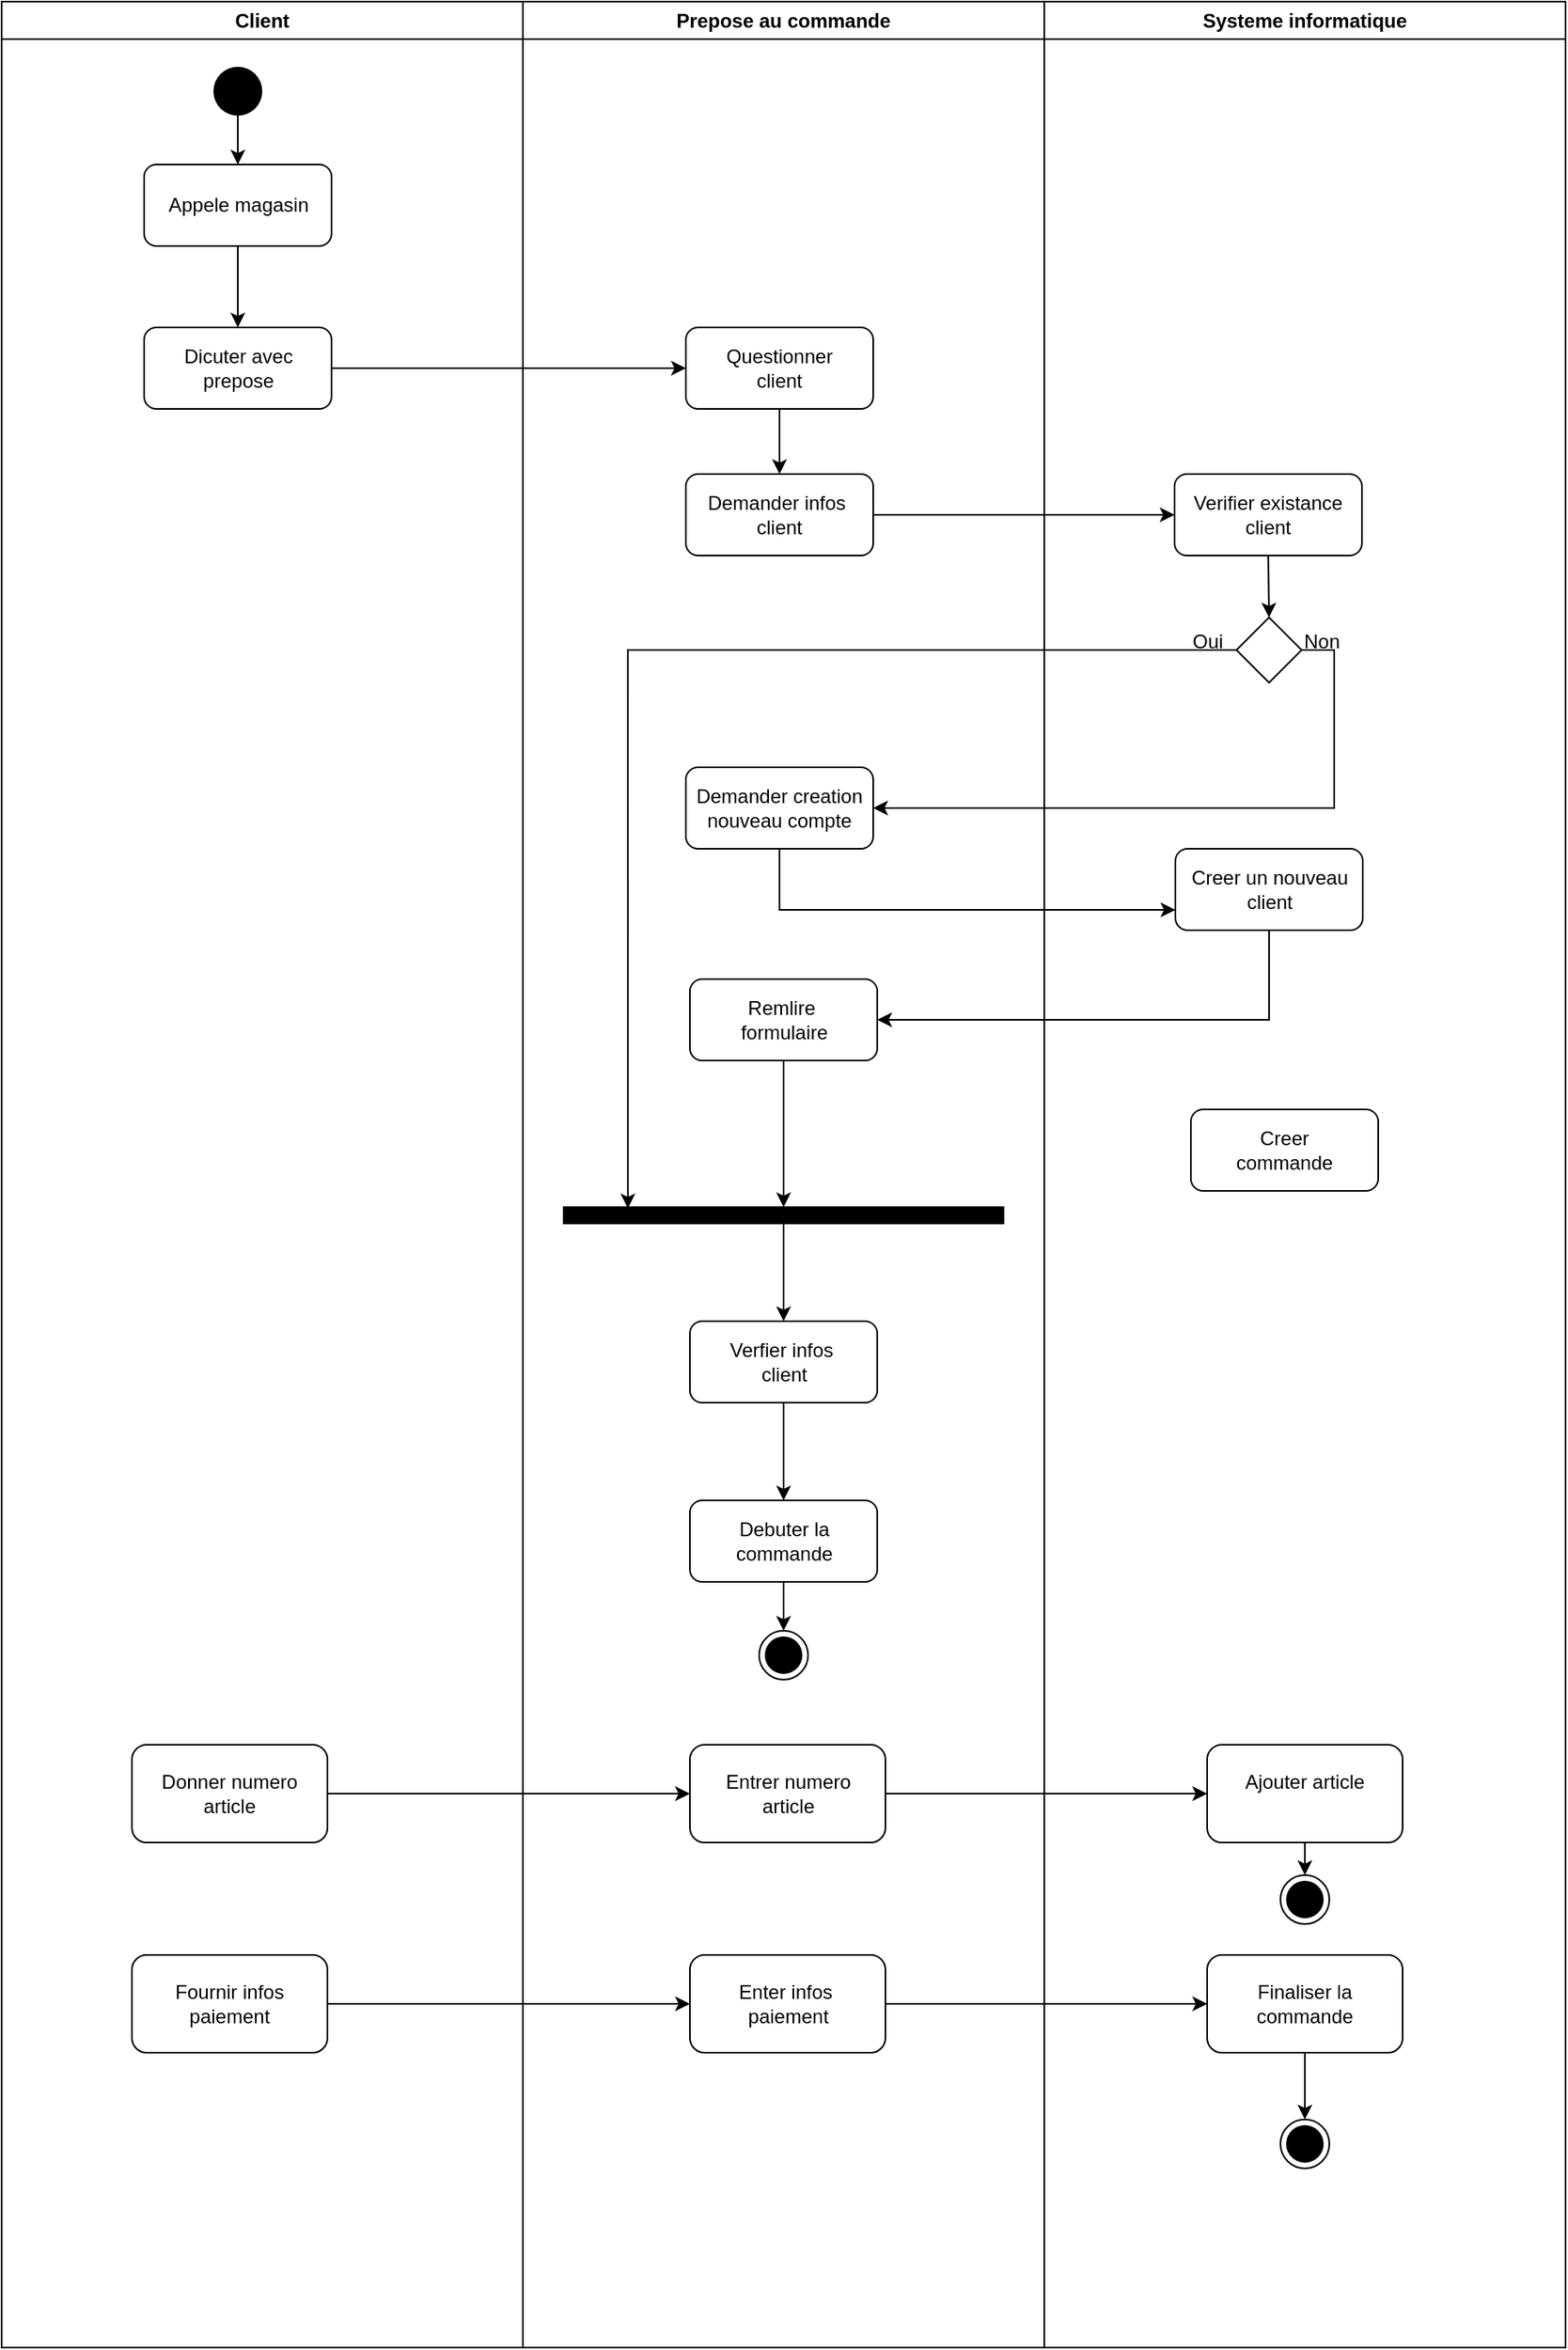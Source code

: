 <mxfile version="26.0.11">
  <diagram name="Page-1" id="e7e014a7-5840-1c2e-5031-d8a46d1fe8dd">
    <mxGraphModel dx="1793" dy="923" grid="1" gridSize="10" guides="1" tooltips="1" connect="1" arrows="1" fold="1" page="1" pageScale="1" pageWidth="1169" pageHeight="826" background="none" math="0" shadow="0">
      <root>
        <mxCell id="0" />
        <mxCell id="1" parent="0" />
        <mxCell id="SlZARnrDJrURZMIs5syG-41" value="Client" style="swimlane;whiteSpace=wrap;html=1;" vertex="1" parent="1">
          <mxGeometry x="80" y="40" width="320" height="1440" as="geometry" />
        </mxCell>
        <mxCell id="SlZARnrDJrURZMIs5syG-48" style="edgeStyle=orthogonalEdgeStyle;rounded=0;orthogonalLoop=1;jettySize=auto;html=1;exitX=0.5;exitY=1;exitDx=0;exitDy=0;entryX=0.5;entryY=0;entryDx=0;entryDy=0;" edge="1" parent="SlZARnrDJrURZMIs5syG-41" source="SlZARnrDJrURZMIs5syG-44" target="SlZARnrDJrURZMIs5syG-47">
          <mxGeometry relative="1" as="geometry" />
        </mxCell>
        <mxCell id="SlZARnrDJrURZMIs5syG-44" value="Appele magasin" style="rounded=1;whiteSpace=wrap;html=1;" vertex="1" parent="SlZARnrDJrURZMIs5syG-41">
          <mxGeometry x="87.5" y="100" width="115" height="50" as="geometry" />
        </mxCell>
        <mxCell id="SlZARnrDJrURZMIs5syG-46" style="edgeStyle=orthogonalEdgeStyle;rounded=0;orthogonalLoop=1;jettySize=auto;html=1;exitX=0.5;exitY=1;exitDx=0;exitDy=0;entryX=0.5;entryY=0;entryDx=0;entryDy=0;" edge="1" parent="SlZARnrDJrURZMIs5syG-41" source="SlZARnrDJrURZMIs5syG-45" target="SlZARnrDJrURZMIs5syG-44">
          <mxGeometry relative="1" as="geometry" />
        </mxCell>
        <mxCell id="SlZARnrDJrURZMIs5syG-45" value="" style="ellipse;fillColor=#000000;strokeColor=none;" vertex="1" parent="SlZARnrDJrURZMIs5syG-41">
          <mxGeometry x="130" y="40" width="30" height="30" as="geometry" />
        </mxCell>
        <mxCell id="SlZARnrDJrURZMIs5syG-47" value="Dicuter avec&lt;div&gt;prepose&lt;/div&gt;" style="rounded=1;whiteSpace=wrap;html=1;" vertex="1" parent="SlZARnrDJrURZMIs5syG-41">
          <mxGeometry x="87.5" y="200" width="115" height="50" as="geometry" />
        </mxCell>
        <mxCell id="SlZARnrDJrURZMIs5syG-92" value="Donner numero&lt;div&gt;article&lt;/div&gt;" style="rounded=1;whiteSpace=wrap;html=1;" vertex="1" parent="SlZARnrDJrURZMIs5syG-41">
          <mxGeometry x="80" y="1070" width="120" height="60" as="geometry" />
        </mxCell>
        <mxCell id="SlZARnrDJrURZMIs5syG-42" value="Prepose au commande" style="swimlane;whiteSpace=wrap;html=1;" vertex="1" parent="1">
          <mxGeometry x="400" y="40" width="320" height="1440" as="geometry" />
        </mxCell>
        <mxCell id="SlZARnrDJrURZMIs5syG-52" style="edgeStyle=orthogonalEdgeStyle;rounded=0;orthogonalLoop=1;jettySize=auto;html=1;exitX=0.5;exitY=1;exitDx=0;exitDy=0;entryX=0.5;entryY=0;entryDx=0;entryDy=0;" edge="1" parent="SlZARnrDJrURZMIs5syG-42" source="SlZARnrDJrURZMIs5syG-49" target="SlZARnrDJrURZMIs5syG-51">
          <mxGeometry relative="1" as="geometry" />
        </mxCell>
        <mxCell id="SlZARnrDJrURZMIs5syG-49" value="Questionner&lt;div&gt;client&lt;/div&gt;" style="rounded=1;whiteSpace=wrap;html=1;" vertex="1" parent="SlZARnrDJrURZMIs5syG-42">
          <mxGeometry x="100" y="200" width="115" height="50" as="geometry" />
        </mxCell>
        <mxCell id="SlZARnrDJrURZMIs5syG-51" value="Demander infos&amp;nbsp;&lt;div&gt;client&lt;/div&gt;" style="rounded=1;whiteSpace=wrap;html=1;" vertex="1" parent="SlZARnrDJrURZMIs5syG-42">
          <mxGeometry x="100" y="290" width="115" height="50" as="geometry" />
        </mxCell>
        <mxCell id="SlZARnrDJrURZMIs5syG-89" style="edgeStyle=orthogonalEdgeStyle;rounded=0;orthogonalLoop=1;jettySize=auto;html=1;exitX=0.5;exitY=1;exitDx=0;exitDy=0;" edge="1" parent="SlZARnrDJrURZMIs5syG-42" source="SlZARnrDJrURZMIs5syG-53" target="SlZARnrDJrURZMIs5syG-69">
          <mxGeometry relative="1" as="geometry" />
        </mxCell>
        <mxCell id="SlZARnrDJrURZMIs5syG-53" value="Verfier infos&amp;nbsp;&lt;div&gt;client&lt;/div&gt;" style="rounded=1;whiteSpace=wrap;html=1;" vertex="1" parent="SlZARnrDJrURZMIs5syG-42">
          <mxGeometry x="102.5" y="810" width="115" height="50" as="geometry" />
        </mxCell>
        <mxCell id="SlZARnrDJrURZMIs5syG-61" value="Demander creation&lt;div&gt;nouveau compte&lt;/div&gt;" style="rounded=1;whiteSpace=wrap;html=1;" vertex="1" parent="SlZARnrDJrURZMIs5syG-42">
          <mxGeometry x="100" y="470" width="115" height="50" as="geometry" />
        </mxCell>
        <mxCell id="SlZARnrDJrURZMIs5syG-85" style="edgeStyle=orthogonalEdgeStyle;rounded=0;orthogonalLoop=1;jettySize=auto;html=1;exitX=0.5;exitY=1;exitDx=0;exitDy=0;entryX=0.5;entryY=0;entryDx=0;entryDy=0;" edge="1" parent="SlZARnrDJrURZMIs5syG-42" source="SlZARnrDJrURZMIs5syG-66" target="SlZARnrDJrURZMIs5syG-82">
          <mxGeometry relative="1" as="geometry" />
        </mxCell>
        <mxCell id="SlZARnrDJrURZMIs5syG-66" value="Remlire&amp;nbsp;&lt;div&gt;formulaire&lt;/div&gt;" style="rounded=1;whiteSpace=wrap;html=1;" vertex="1" parent="SlZARnrDJrURZMIs5syG-42">
          <mxGeometry x="102.5" y="600" width="115" height="50" as="geometry" />
        </mxCell>
        <mxCell id="SlZARnrDJrURZMIs5syG-91" style="edgeStyle=orthogonalEdgeStyle;rounded=0;orthogonalLoop=1;jettySize=auto;html=1;exitX=0.5;exitY=1;exitDx=0;exitDy=0;entryX=0.5;entryY=0;entryDx=0;entryDy=0;" edge="1" parent="SlZARnrDJrURZMIs5syG-42" source="SlZARnrDJrURZMIs5syG-69" target="SlZARnrDJrURZMIs5syG-90">
          <mxGeometry relative="1" as="geometry" />
        </mxCell>
        <mxCell id="SlZARnrDJrURZMIs5syG-69" value="Debuter la commande" style="rounded=1;whiteSpace=wrap;html=1;" vertex="1" parent="SlZARnrDJrURZMIs5syG-42">
          <mxGeometry x="102.5" y="920" width="115" height="50" as="geometry" />
        </mxCell>
        <mxCell id="SlZARnrDJrURZMIs5syG-88" style="edgeStyle=orthogonalEdgeStyle;rounded=0;orthogonalLoop=1;jettySize=auto;html=1;exitX=0.5;exitY=1;exitDx=0;exitDy=0;entryX=0.5;entryY=0;entryDx=0;entryDy=0;" edge="1" parent="SlZARnrDJrURZMIs5syG-42" source="SlZARnrDJrURZMIs5syG-82" target="SlZARnrDJrURZMIs5syG-53">
          <mxGeometry relative="1" as="geometry" />
        </mxCell>
        <mxCell id="SlZARnrDJrURZMIs5syG-82" value="" style="whiteSpace=wrap;html=1;rounded=0;shadow=0;comic=0;labelBackgroundColor=none;strokeWidth=1;fillColor=#000000;fontFamily=Verdana;fontSize=12;align=center;rotation=0;" vertex="1" parent="SlZARnrDJrURZMIs5syG-42">
          <mxGeometry x="25" y="740" width="270" height="10" as="geometry" />
        </mxCell>
        <mxCell id="SlZARnrDJrURZMIs5syG-90" value="" style="ellipse;html=1;shape=endState;fillColor=#000000;strokeColor=#000000;" vertex="1" parent="SlZARnrDJrURZMIs5syG-42">
          <mxGeometry x="145" y="1000" width="30" height="30" as="geometry" />
        </mxCell>
        <mxCell id="SlZARnrDJrURZMIs5syG-93" value="Entrer numero&lt;div&gt;article&lt;/div&gt;" style="rounded=1;whiteSpace=wrap;html=1;" vertex="1" parent="SlZARnrDJrURZMIs5syG-42">
          <mxGeometry x="102.5" y="1070" width="120" height="60" as="geometry" />
        </mxCell>
        <mxCell id="SlZARnrDJrURZMIs5syG-97" value="Fournir infos&lt;div&gt;paiement&lt;/div&gt;" style="rounded=1;whiteSpace=wrap;html=1;" vertex="1" parent="SlZARnrDJrURZMIs5syG-42">
          <mxGeometry x="-240" y="1199" width="120" height="60" as="geometry" />
        </mxCell>
        <mxCell id="SlZARnrDJrURZMIs5syG-98" value="Enter infos&amp;nbsp;&lt;div&gt;paiement&lt;/div&gt;" style="rounded=1;whiteSpace=wrap;html=1;" vertex="1" parent="SlZARnrDJrURZMIs5syG-42">
          <mxGeometry x="102.5" y="1199" width="120" height="60" as="geometry" />
        </mxCell>
        <mxCell id="SlZARnrDJrURZMIs5syG-99" value="&lt;div&gt;Finaliser la&lt;/div&gt;&lt;div&gt;commande&lt;/div&gt;" style="rounded=1;whiteSpace=wrap;html=1;" vertex="1" parent="SlZARnrDJrURZMIs5syG-42">
          <mxGeometry x="420" y="1199" width="120" height="60" as="geometry" />
        </mxCell>
        <mxCell id="SlZARnrDJrURZMIs5syG-100" style="edgeStyle=orthogonalEdgeStyle;rounded=0;orthogonalLoop=1;jettySize=auto;html=1;exitX=1;exitY=0.5;exitDx=0;exitDy=0;entryX=0;entryY=0.5;entryDx=0;entryDy=0;" edge="1" parent="SlZARnrDJrURZMIs5syG-42" source="SlZARnrDJrURZMIs5syG-97" target="SlZARnrDJrURZMIs5syG-98">
          <mxGeometry relative="1" as="geometry" />
        </mxCell>
        <mxCell id="SlZARnrDJrURZMIs5syG-101" style="edgeStyle=orthogonalEdgeStyle;rounded=0;orthogonalLoop=1;jettySize=auto;html=1;exitX=1;exitY=0.5;exitDx=0;exitDy=0;entryX=0;entryY=0.5;entryDx=0;entryDy=0;" edge="1" parent="SlZARnrDJrURZMIs5syG-42" source="SlZARnrDJrURZMIs5syG-98" target="SlZARnrDJrURZMIs5syG-99">
          <mxGeometry relative="1" as="geometry" />
        </mxCell>
        <mxCell id="SlZARnrDJrURZMIs5syG-43" value="Systeme informatique" style="swimlane;whiteSpace=wrap;html=1;" vertex="1" parent="1">
          <mxGeometry x="720" y="40" width="320" height="1440" as="geometry" />
        </mxCell>
        <mxCell id="SlZARnrDJrURZMIs5syG-58" style="edgeStyle=orthogonalEdgeStyle;rounded=0;orthogonalLoop=1;jettySize=auto;html=1;exitX=0.5;exitY=1;exitDx=0;exitDy=0;entryX=0.5;entryY=0;entryDx=0;entryDy=0;" edge="1" parent="SlZARnrDJrURZMIs5syG-43" source="SlZARnrDJrURZMIs5syG-55" target="SlZARnrDJrURZMIs5syG-57">
          <mxGeometry relative="1" as="geometry" />
        </mxCell>
        <mxCell id="SlZARnrDJrURZMIs5syG-55" value="Verifier existance&lt;div&gt;client&lt;/div&gt;" style="rounded=1;whiteSpace=wrap;html=1;" vertex="1" parent="SlZARnrDJrURZMIs5syG-43">
          <mxGeometry x="80" y="290" width="115" height="50" as="geometry" />
        </mxCell>
        <mxCell id="SlZARnrDJrURZMIs5syG-57" value="" style="rhombus;whiteSpace=wrap;html=1;" vertex="1" parent="SlZARnrDJrURZMIs5syG-43">
          <mxGeometry x="118.0" y="378" width="40" height="40" as="geometry" />
        </mxCell>
        <mxCell id="SlZARnrDJrURZMIs5syG-63" value="Non" style="text;html=1;align=center;verticalAlign=middle;resizable=0;points=[];autosize=1;strokeColor=none;fillColor=none;" vertex="1" parent="SlZARnrDJrURZMIs5syG-43">
          <mxGeometry x="145" y="378" width="50" height="30" as="geometry" />
        </mxCell>
        <mxCell id="SlZARnrDJrURZMIs5syG-65" value="Creer un nouveau&lt;div&gt;client&lt;/div&gt;" style="rounded=1;whiteSpace=wrap;html=1;" vertex="1" parent="SlZARnrDJrURZMIs5syG-43">
          <mxGeometry x="80.5" y="520" width="115" height="50" as="geometry" />
        </mxCell>
        <mxCell id="SlZARnrDJrURZMIs5syG-70" value="Creer&lt;div&gt;commande&lt;/div&gt;" style="rounded=1;whiteSpace=wrap;html=1;" vertex="1" parent="SlZARnrDJrURZMIs5syG-43">
          <mxGeometry x="90" y="680" width="115" height="50" as="geometry" />
        </mxCell>
        <mxCell id="SlZARnrDJrURZMIs5syG-103" style="edgeStyle=orthogonalEdgeStyle;rounded=0;orthogonalLoop=1;jettySize=auto;html=1;exitX=0.5;exitY=1;exitDx=0;exitDy=0;entryX=0.5;entryY=0;entryDx=0;entryDy=0;" edge="1" parent="SlZARnrDJrURZMIs5syG-43" source="SlZARnrDJrURZMIs5syG-94" target="SlZARnrDJrURZMIs5syG-102">
          <mxGeometry relative="1" as="geometry" />
        </mxCell>
        <mxCell id="SlZARnrDJrURZMIs5syG-94" value="Ajouter article&lt;div&gt;&lt;br&gt;&lt;/div&gt;" style="rounded=1;whiteSpace=wrap;html=1;" vertex="1" parent="SlZARnrDJrURZMIs5syG-43">
          <mxGeometry x="100" y="1070" width="120" height="60" as="geometry" />
        </mxCell>
        <mxCell id="SlZARnrDJrURZMIs5syG-102" value="" style="ellipse;html=1;shape=endState;fillColor=#000000;strokeColor=#000000;" vertex="1" parent="SlZARnrDJrURZMIs5syG-43">
          <mxGeometry x="145" y="1150" width="30" height="30" as="geometry" />
        </mxCell>
        <mxCell id="SlZARnrDJrURZMIs5syG-104" value="" style="ellipse;html=1;shape=endState;fillColor=#000000;strokeColor=#000000;" vertex="1" parent="SlZARnrDJrURZMIs5syG-43">
          <mxGeometry x="145" y="1300" width="30" height="30" as="geometry" />
        </mxCell>
        <mxCell id="SlZARnrDJrURZMIs5syG-50" style="edgeStyle=orthogonalEdgeStyle;rounded=0;orthogonalLoop=1;jettySize=auto;html=1;exitX=1;exitY=0.5;exitDx=0;exitDy=0;entryX=0;entryY=0.5;entryDx=0;entryDy=0;" edge="1" parent="1" source="SlZARnrDJrURZMIs5syG-47" target="SlZARnrDJrURZMIs5syG-49">
          <mxGeometry relative="1" as="geometry" />
        </mxCell>
        <mxCell id="SlZARnrDJrURZMIs5syG-56" style="edgeStyle=orthogonalEdgeStyle;rounded=0;orthogonalLoop=1;jettySize=auto;html=1;exitX=1;exitY=0.5;exitDx=0;exitDy=0;entryX=0;entryY=0.5;entryDx=0;entryDy=0;" edge="1" parent="1" source="SlZARnrDJrURZMIs5syG-51" target="SlZARnrDJrURZMIs5syG-55">
          <mxGeometry relative="1" as="geometry" />
        </mxCell>
        <mxCell id="SlZARnrDJrURZMIs5syG-60" value="Oui" style="text;html=1;align=center;verticalAlign=middle;resizable=0;points=[];autosize=1;strokeColor=none;fillColor=none;" vertex="1" parent="1">
          <mxGeometry x="800" y="418" width="40" height="30" as="geometry" />
        </mxCell>
        <mxCell id="SlZARnrDJrURZMIs5syG-62" style="edgeStyle=orthogonalEdgeStyle;rounded=0;orthogonalLoop=1;jettySize=auto;html=1;exitX=1;exitY=0.5;exitDx=0;exitDy=0;entryX=1;entryY=0.5;entryDx=0;entryDy=0;" edge="1" parent="1" source="SlZARnrDJrURZMIs5syG-57" target="SlZARnrDJrURZMIs5syG-61">
          <mxGeometry relative="1" as="geometry" />
        </mxCell>
        <mxCell id="SlZARnrDJrURZMIs5syG-74" style="edgeStyle=orthogonalEdgeStyle;rounded=0;orthogonalLoop=1;jettySize=auto;html=1;exitX=0.5;exitY=1;exitDx=0;exitDy=0;entryX=0;entryY=0.75;entryDx=0;entryDy=0;" edge="1" parent="1" source="SlZARnrDJrURZMIs5syG-61" target="SlZARnrDJrURZMIs5syG-65">
          <mxGeometry relative="1" as="geometry" />
        </mxCell>
        <mxCell id="SlZARnrDJrURZMIs5syG-75" style="edgeStyle=orthogonalEdgeStyle;rounded=0;orthogonalLoop=1;jettySize=auto;html=1;exitX=0.5;exitY=1;exitDx=0;exitDy=0;entryX=1;entryY=0.5;entryDx=0;entryDy=0;" edge="1" parent="1" source="SlZARnrDJrURZMIs5syG-65" target="SlZARnrDJrURZMIs5syG-66">
          <mxGeometry relative="1" as="geometry" />
        </mxCell>
        <mxCell id="SlZARnrDJrURZMIs5syG-83" style="edgeStyle=orthogonalEdgeStyle;rounded=0;orthogonalLoop=1;jettySize=auto;html=1;exitX=0;exitY=0.5;exitDx=0;exitDy=0;entryX=0.146;entryY=0.075;entryDx=0;entryDy=0;entryPerimeter=0;" edge="1" parent="1" source="SlZARnrDJrURZMIs5syG-57" target="SlZARnrDJrURZMIs5syG-82">
          <mxGeometry relative="1" as="geometry" />
        </mxCell>
        <mxCell id="SlZARnrDJrURZMIs5syG-95" style="edgeStyle=orthogonalEdgeStyle;rounded=0;orthogonalLoop=1;jettySize=auto;html=1;exitX=1;exitY=0.5;exitDx=0;exitDy=0;entryX=0;entryY=0.5;entryDx=0;entryDy=0;" edge="1" parent="1" source="SlZARnrDJrURZMIs5syG-92" target="SlZARnrDJrURZMIs5syG-93">
          <mxGeometry relative="1" as="geometry" />
        </mxCell>
        <mxCell id="SlZARnrDJrURZMIs5syG-96" style="edgeStyle=orthogonalEdgeStyle;rounded=0;orthogonalLoop=1;jettySize=auto;html=1;exitX=1;exitY=0.5;exitDx=0;exitDy=0;entryX=0;entryY=0.5;entryDx=0;entryDy=0;" edge="1" parent="1" source="SlZARnrDJrURZMIs5syG-93" target="SlZARnrDJrURZMIs5syG-94">
          <mxGeometry relative="1" as="geometry" />
        </mxCell>
        <mxCell id="SlZARnrDJrURZMIs5syG-105" style="edgeStyle=orthogonalEdgeStyle;rounded=0;orthogonalLoop=1;jettySize=auto;html=1;exitX=0.5;exitY=1;exitDx=0;exitDy=0;entryX=0.5;entryY=0;entryDx=0;entryDy=0;" edge="1" parent="1" source="SlZARnrDJrURZMIs5syG-99" target="SlZARnrDJrURZMIs5syG-104">
          <mxGeometry relative="1" as="geometry" />
        </mxCell>
      </root>
    </mxGraphModel>
  </diagram>
</mxfile>
